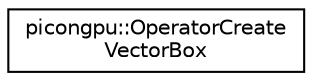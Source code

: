 digraph "Graphical Class Hierarchy"
{
 // LATEX_PDF_SIZE
  edge [fontname="Helvetica",fontsize="10",labelfontname="Helvetica",labelfontsize="10"];
  node [fontname="Helvetica",fontsize="10",shape=record];
  rankdir="LR";
  Node0 [label="picongpu::OperatorCreate\lVectorBox",height=0.2,width=0.4,color="black", fillcolor="white", style="filled",URL="$structpicongpu_1_1_operator_create_vector_box.html",tooltip=" "];
}

